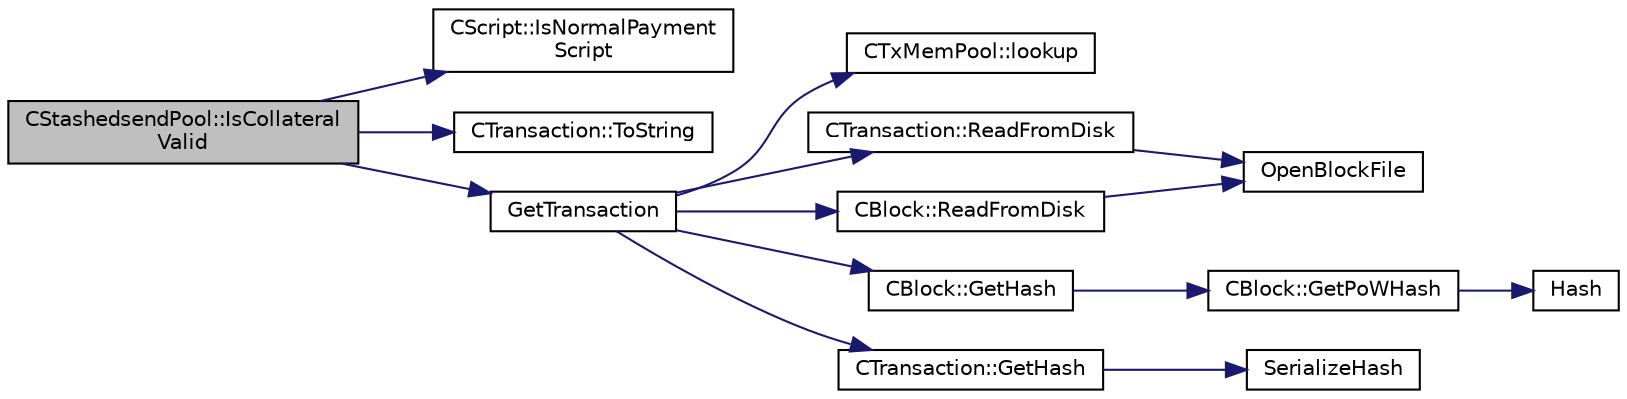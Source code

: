 digraph "CStashedsendPool::IsCollateralValid"
{
  edge [fontname="Helvetica",fontsize="10",labelfontname="Helvetica",labelfontsize="10"];
  node [fontname="Helvetica",fontsize="10",shape=record];
  rankdir="LR";
  Node198 [label="CStashedsendPool::IsCollateral\lValid",height=0.2,width=0.4,color="black", fillcolor="grey75", style="filled", fontcolor="black"];
  Node198 -> Node199 [color="midnightblue",fontsize="10",style="solid",fontname="Helvetica"];
  Node199 [label="CScript::IsNormalPayment\lScript",height=0.2,width=0.4,color="black", fillcolor="white", style="filled",URL="$d9/d4b/class_c_script.html#a4bebedf75cc256220cd7be25a6c95fe7"];
  Node198 -> Node200 [color="midnightblue",fontsize="10",style="solid",fontname="Helvetica"];
  Node200 [label="CTransaction::ToString",height=0.2,width=0.4,color="black", fillcolor="white", style="filled",URL="$df/d43/class_c_transaction.html#a80370923c3ac828de68919295d5d0659"];
  Node198 -> Node201 [color="midnightblue",fontsize="10",style="solid",fontname="Helvetica"];
  Node201 [label="GetTransaction",height=0.2,width=0.4,color="black", fillcolor="white", style="filled",URL="$df/d0a/main_8cpp.html#a7d2a4633e4e0e8e4cb9c881d45a496b5"];
  Node201 -> Node202 [color="midnightblue",fontsize="10",style="solid",fontname="Helvetica"];
  Node202 [label="CTxMemPool::lookup",height=0.2,width=0.4,color="black", fillcolor="white", style="filled",URL="$db/d98/class_c_tx_mem_pool.html#ad6d9966cdeb4b6586f7186e709b4e77e"];
  Node201 -> Node203 [color="midnightblue",fontsize="10",style="solid",fontname="Helvetica"];
  Node203 [label="CTransaction::ReadFromDisk",height=0.2,width=0.4,color="black", fillcolor="white", style="filled",URL="$df/d43/class_c_transaction.html#ad9d526afecbd816c385343f60c5352fd"];
  Node203 -> Node204 [color="midnightblue",fontsize="10",style="solid",fontname="Helvetica"];
  Node204 [label="OpenBlockFile",height=0.2,width=0.4,color="black", fillcolor="white", style="filled",URL="$d4/dbf/main_8h.html#acaa494f20aefb99c5f5f9022a97d0040"];
  Node201 -> Node205 [color="midnightblue",fontsize="10",style="solid",fontname="Helvetica"];
  Node205 [label="CBlock::ReadFromDisk",height=0.2,width=0.4,color="black", fillcolor="white", style="filled",URL="$d3/d51/class_c_block.html#a77a1b1e9902e1e557d762f5a5f325cd8"];
  Node205 -> Node204 [color="midnightblue",fontsize="10",style="solid",fontname="Helvetica"];
  Node201 -> Node206 [color="midnightblue",fontsize="10",style="solid",fontname="Helvetica"];
  Node206 [label="CBlock::GetHash",height=0.2,width=0.4,color="black", fillcolor="white", style="filled",URL="$d3/d51/class_c_block.html#a681acf1fa72ec2ed6c83ea5afc14e0f3"];
  Node206 -> Node207 [color="midnightblue",fontsize="10",style="solid",fontname="Helvetica"];
  Node207 [label="CBlock::GetPoWHash",height=0.2,width=0.4,color="black", fillcolor="white", style="filled",URL="$d3/d51/class_c_block.html#af203beb528a62ec30b0453cf5d860044"];
  Node207 -> Node208 [color="midnightblue",fontsize="10",style="solid",fontname="Helvetica"];
  Node208 [label="Hash",height=0.2,width=0.4,color="black", fillcolor="white", style="filled",URL="$db/dfb/hash_8h.html#ab3f6c437460137530d86e09c2c102e99"];
  Node201 -> Node209 [color="midnightblue",fontsize="10",style="solid",fontname="Helvetica"];
  Node209 [label="CTransaction::GetHash",height=0.2,width=0.4,color="black", fillcolor="white", style="filled",URL="$df/d43/class_c_transaction.html#a0b46d80e82ca324e82c2ce3fc1492bfa"];
  Node209 -> Node210 [color="midnightblue",fontsize="10",style="solid",fontname="Helvetica"];
  Node210 [label="SerializeHash",height=0.2,width=0.4,color="black", fillcolor="white", style="filled",URL="$db/dfb/hash_8h.html#a6de694e43f17c62025c6883965b65e63"];
}
